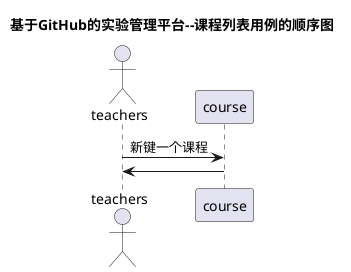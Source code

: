 @startuml
title 基于GitHub的实验管理平台--课程列表用例的顺序图
actor teachers
teachers -> course: 新键一个课程
course -> teachers
@enduml